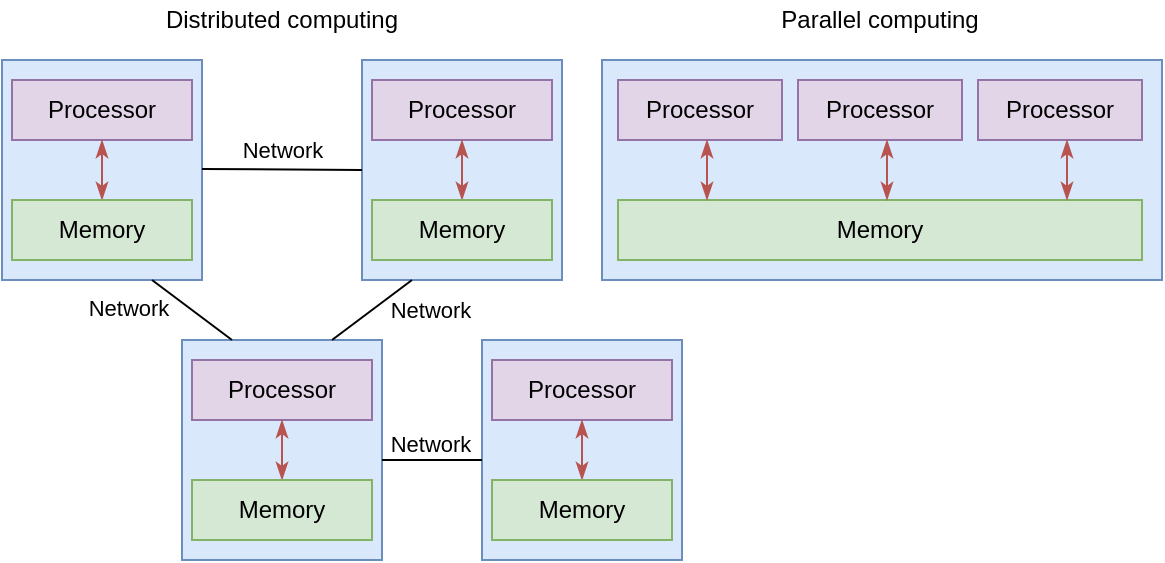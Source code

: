<mxfile version="14.9.5" type="device"><diagram id="V4tBvz65VkEOiD7wluin" name="Page-1"><mxGraphModel dx="946" dy="469" grid="1" gridSize="10" guides="1" tooltips="1" connect="1" arrows="1" fold="1" page="1" pageScale="1" pageWidth="850" pageHeight="1100" math="0" shadow="0"><root><mxCell id="0"/><mxCell id="1" parent="0"/><mxCell id="8xBZYbXkwCvCZUe2G0o8-91" value="" style="rounded=0;whiteSpace=wrap;html=1;fillColor=#dae8fc;strokeColor=#6c8ebf;" vertex="1" parent="1"><mxGeometry x="280" y="990" width="100" height="110" as="geometry"/></mxCell><mxCell id="8xBZYbXkwCvCZUe2G0o8-92" value="Processor" style="rounded=0;whiteSpace=wrap;html=1;fillColor=#e1d5e7;strokeColor=#9673a6;" vertex="1" parent="1"><mxGeometry x="285" y="1000" width="90" height="30" as="geometry"/></mxCell><mxCell id="8xBZYbXkwCvCZUe2G0o8-93" value="" style="edgeStyle=orthogonalEdgeStyle;rounded=0;orthogonalLoop=1;jettySize=auto;html=1;endArrow=classicThin;endFill=1;startArrow=classicThin;startFill=1;fillColor=#f8cecc;strokeColor=#b85450;" edge="1" parent="1" source="8xBZYbXkwCvCZUe2G0o8-94" target="8xBZYbXkwCvCZUe2G0o8-92"><mxGeometry relative="1" as="geometry"/></mxCell><mxCell id="8xBZYbXkwCvCZUe2G0o8-94" value="Memory" style="rounded=0;whiteSpace=wrap;html=1;fillColor=#d5e8d4;strokeColor=#82b366;" vertex="1" parent="1"><mxGeometry x="285" y="1060" width="90" height="30" as="geometry"/></mxCell><mxCell id="8xBZYbXkwCvCZUe2G0o8-95" value="" style="rounded=0;whiteSpace=wrap;html=1;fillColor=#dae8fc;strokeColor=#6c8ebf;" vertex="1" parent="1"><mxGeometry x="460" y="990" width="100" height="110" as="geometry"/></mxCell><mxCell id="8xBZYbXkwCvCZUe2G0o8-96" value="Processor" style="rounded=0;whiteSpace=wrap;html=1;fillColor=#e1d5e7;strokeColor=#9673a6;" vertex="1" parent="1"><mxGeometry x="465" y="1000" width="90" height="30" as="geometry"/></mxCell><mxCell id="8xBZYbXkwCvCZUe2G0o8-97" value="" style="edgeStyle=orthogonalEdgeStyle;rounded=0;orthogonalLoop=1;jettySize=auto;html=1;endArrow=classicThin;endFill=1;startArrow=classicThin;startFill=1;fillColor=#f8cecc;strokeColor=#b85450;" edge="1" parent="1" source="8xBZYbXkwCvCZUe2G0o8-98" target="8xBZYbXkwCvCZUe2G0o8-96"><mxGeometry relative="1" as="geometry"/></mxCell><mxCell id="8xBZYbXkwCvCZUe2G0o8-98" value="Memory" style="rounded=0;whiteSpace=wrap;html=1;fillColor=#d5e8d4;strokeColor=#82b366;" vertex="1" parent="1"><mxGeometry x="465" y="1060" width="90" height="30" as="geometry"/></mxCell><mxCell id="8xBZYbXkwCvCZUe2G0o8-99" value="" style="rounded=0;whiteSpace=wrap;html=1;fillColor=#dae8fc;strokeColor=#6c8ebf;" vertex="1" parent="1"><mxGeometry x="370" y="1130" width="100" height="110" as="geometry"/></mxCell><mxCell id="8xBZYbXkwCvCZUe2G0o8-100" value="Processor" style="rounded=0;whiteSpace=wrap;html=1;fillColor=#e1d5e7;strokeColor=#9673a6;" vertex="1" parent="1"><mxGeometry x="375" y="1140" width="90" height="30" as="geometry"/></mxCell><mxCell id="8xBZYbXkwCvCZUe2G0o8-101" value="" style="edgeStyle=orthogonalEdgeStyle;rounded=0;orthogonalLoop=1;jettySize=auto;html=1;endArrow=classicThin;endFill=1;startArrow=classicThin;startFill=1;fillColor=#f8cecc;strokeColor=#b85450;" edge="1" parent="1" source="8xBZYbXkwCvCZUe2G0o8-102" target="8xBZYbXkwCvCZUe2G0o8-100"><mxGeometry relative="1" as="geometry"/></mxCell><mxCell id="8xBZYbXkwCvCZUe2G0o8-102" value="Memory" style="rounded=0;whiteSpace=wrap;html=1;fillColor=#d5e8d4;strokeColor=#82b366;" vertex="1" parent="1"><mxGeometry x="375" y="1200" width="90" height="30" as="geometry"/></mxCell><mxCell id="8xBZYbXkwCvCZUe2G0o8-103" value="" style="endArrow=none;html=1;entryX=0;entryY=0.5;entryDx=0;entryDy=0;" edge="1" parent="1" target="8xBZYbXkwCvCZUe2G0o8-95"><mxGeometry width="50" height="50" relative="1" as="geometry"><mxPoint x="380" y="1044.5" as="sourcePoint"/><mxPoint x="450" y="1044.5" as="targetPoint"/></mxGeometry></mxCell><mxCell id="8xBZYbXkwCvCZUe2G0o8-104" value="Network" style="edgeLabel;html=1;align=center;verticalAlign=middle;resizable=0;points=[];" vertex="1" connectable="0" parent="8xBZYbXkwCvCZUe2G0o8-103"><mxGeometry x="0.106" y="-3" relative="1" as="geometry"><mxPoint x="-4" y="-13" as="offset"/></mxGeometry></mxCell><mxCell id="8xBZYbXkwCvCZUe2G0o8-105" value="" style="endArrow=none;html=1;exitX=0.25;exitY=1;exitDx=0;exitDy=0;entryX=0.75;entryY=0;entryDx=0;entryDy=0;" edge="1" parent="1" source="8xBZYbXkwCvCZUe2G0o8-95" target="8xBZYbXkwCvCZUe2G0o8-99"><mxGeometry width="50" height="50" relative="1" as="geometry"><mxPoint x="520" y="1110" as="sourcePoint"/><mxPoint x="480" y="1120" as="targetPoint"/></mxGeometry></mxCell><mxCell id="8xBZYbXkwCvCZUe2G0o8-106" value="" style="endArrow=none;html=1;entryX=0.75;entryY=1;entryDx=0;entryDy=0;exitX=0.25;exitY=0;exitDx=0;exitDy=0;" edge="1" parent="1" source="8xBZYbXkwCvCZUe2G0o8-99" target="8xBZYbXkwCvCZUe2G0o8-91"><mxGeometry width="50" height="50" relative="1" as="geometry"><mxPoint x="520" y="1110" as="sourcePoint"/><mxPoint x="570" y="1060" as="targetPoint"/></mxGeometry></mxCell><mxCell id="8xBZYbXkwCvCZUe2G0o8-107" value="" style="rounded=0;whiteSpace=wrap;html=1;fillColor=#dae8fc;strokeColor=#6c8ebf;" vertex="1" parent="1"><mxGeometry x="580" y="990" width="280" height="110" as="geometry"/></mxCell><mxCell id="8xBZYbXkwCvCZUe2G0o8-108" value="Processor" style="rounded=0;whiteSpace=wrap;html=1;fillColor=#e1d5e7;strokeColor=#9673a6;" vertex="1" parent="1"><mxGeometry x="588" y="1000" width="82" height="30" as="geometry"/></mxCell><mxCell id="8xBZYbXkwCvCZUe2G0o8-109" value="Memory" style="rounded=0;whiteSpace=wrap;html=1;fillColor=#d5e8d4;strokeColor=#82b366;" vertex="1" parent="1"><mxGeometry x="588" y="1060" width="262" height="30" as="geometry"/></mxCell><mxCell id="8xBZYbXkwCvCZUe2G0o8-112" value="" style="edgeStyle=orthogonalEdgeStyle;rounded=0;orthogonalLoop=1;jettySize=auto;html=1;endArrow=classicThin;endFill=1;startArrow=classicThin;startFill=1;fillColor=#f8cecc;strokeColor=#b85450;" edge="1" parent="1"><mxGeometry relative="1" as="geometry"><mxPoint x="632.5" y="1060" as="sourcePoint"/><mxPoint x="632.5" y="1030" as="targetPoint"/></mxGeometry></mxCell><mxCell id="8xBZYbXkwCvCZUe2G0o8-115" value="" style="rounded=0;whiteSpace=wrap;html=1;fillColor=#dae8fc;strokeColor=#6c8ebf;" vertex="1" parent="1"><mxGeometry x="520" y="1130" width="100" height="110" as="geometry"/></mxCell><mxCell id="8xBZYbXkwCvCZUe2G0o8-116" value="Processor" style="rounded=0;whiteSpace=wrap;html=1;fillColor=#e1d5e7;strokeColor=#9673a6;" vertex="1" parent="1"><mxGeometry x="525" y="1140" width="90" height="30" as="geometry"/></mxCell><mxCell id="8xBZYbXkwCvCZUe2G0o8-117" value="" style="edgeStyle=orthogonalEdgeStyle;rounded=0;orthogonalLoop=1;jettySize=auto;html=1;endArrow=classicThin;endFill=1;startArrow=classicThin;startFill=1;fillColor=#f8cecc;strokeColor=#b85450;" edge="1" parent="1" source="8xBZYbXkwCvCZUe2G0o8-118" target="8xBZYbXkwCvCZUe2G0o8-116"><mxGeometry relative="1" as="geometry"/></mxCell><mxCell id="8xBZYbXkwCvCZUe2G0o8-118" value="Memory" style="rounded=0;whiteSpace=wrap;html=1;fillColor=#d5e8d4;strokeColor=#82b366;" vertex="1" parent="1"><mxGeometry x="525" y="1200" width="90" height="30" as="geometry"/></mxCell><mxCell id="8xBZYbXkwCvCZUe2G0o8-119" value="" style="endArrow=none;html=1;" edge="1" parent="1"><mxGeometry width="50" height="50" relative="1" as="geometry"><mxPoint x="470" y="1190" as="sourcePoint"/><mxPoint x="520" y="1190" as="targetPoint"/></mxGeometry></mxCell><mxCell id="8xBZYbXkwCvCZUe2G0o8-120" value="Network" style="edgeLabel;html=1;align=center;verticalAlign=middle;resizable=0;points=[];" vertex="1" connectable="0" parent="1"><mxGeometry x="492.998" y="1181.996" as="geometry"><mxPoint x="1" as="offset"/></mxGeometry></mxCell><mxCell id="8xBZYbXkwCvCZUe2G0o8-121" value="Network" style="edgeLabel;html=1;align=center;verticalAlign=middle;resizable=0;points=[];" vertex="1" connectable="0" parent="1"><mxGeometry x="493.998" y="1114.996" as="geometry"/></mxCell><mxCell id="8xBZYbXkwCvCZUe2G0o8-122" value="Network" style="edgeLabel;html=1;align=center;verticalAlign=middle;resizable=0;points=[];" vertex="1" connectable="0" parent="1"><mxGeometry x="340.998" y="1114.996" as="geometry"><mxPoint x="2" y="-1" as="offset"/></mxGeometry></mxCell><mxCell id="8xBZYbXkwCvCZUe2G0o8-123" value="Distributed computing" style="text;html=1;strokeColor=none;fillColor=none;align=center;verticalAlign=middle;whiteSpace=wrap;rounded=0;" vertex="1" parent="1"><mxGeometry x="350" y="960" width="140" height="20" as="geometry"/></mxCell><mxCell id="8xBZYbXkwCvCZUe2G0o8-124" value="Parallel computing" style="text;html=1;strokeColor=none;fillColor=none;align=center;verticalAlign=middle;whiteSpace=wrap;rounded=0;" vertex="1" parent="1"><mxGeometry x="649" y="960" width="140" height="20" as="geometry"/></mxCell><mxCell id="8xBZYbXkwCvCZUe2G0o8-127" value="Processor" style="rounded=0;whiteSpace=wrap;html=1;fillColor=#e1d5e7;strokeColor=#9673a6;" vertex="1" parent="1"><mxGeometry x="768" y="1000" width="82" height="30" as="geometry"/></mxCell><mxCell id="8xBZYbXkwCvCZUe2G0o8-128" value="" style="edgeStyle=orthogonalEdgeStyle;rounded=0;orthogonalLoop=1;jettySize=auto;html=1;endArrow=classicThin;endFill=1;startArrow=classicThin;startFill=1;fillColor=#f8cecc;strokeColor=#b85450;" edge="1" parent="1"><mxGeometry relative="1" as="geometry"><mxPoint x="812.5" y="1060" as="sourcePoint"/><mxPoint x="812.5" y="1030" as="targetPoint"/></mxGeometry></mxCell><mxCell id="8xBZYbXkwCvCZUe2G0o8-129" value="Processor" style="rounded=0;whiteSpace=wrap;html=1;fillColor=#e1d5e7;strokeColor=#9673a6;" vertex="1" parent="1"><mxGeometry x="678" y="1000" width="82" height="30" as="geometry"/></mxCell><mxCell id="8xBZYbXkwCvCZUe2G0o8-130" value="" style="edgeStyle=orthogonalEdgeStyle;rounded=0;orthogonalLoop=1;jettySize=auto;html=1;endArrow=classicThin;endFill=1;startArrow=classicThin;startFill=1;fillColor=#f8cecc;strokeColor=#b85450;" edge="1" parent="1"><mxGeometry relative="1" as="geometry"><mxPoint x="722.5" y="1060" as="sourcePoint"/><mxPoint x="722.5" y="1030" as="targetPoint"/></mxGeometry></mxCell></root></mxGraphModel></diagram></mxfile>